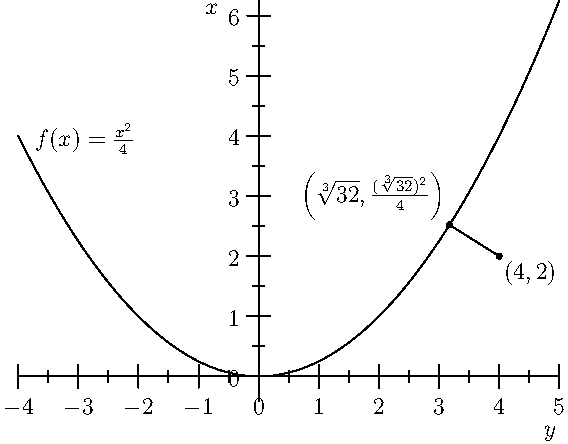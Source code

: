 size(10cm);
import graph;
yaxis("$x$",Ticks());
xaxis("$y$",Ticks());
real f(real x) {return (x^2)/4;}
draw(graph(f,-4,5));
dot("$(4,2)$",(4,2),SE);
label("$f(x) = \frac{x^2}{4}$", (-3.8,3.61),NE);
dot("$\left( \sqrt[3]{32},\frac{(\sqrt[3]{32})^2}{4}
\right)$",(3.175,2.52),NW);
draw((3.175,2.52)--(4,2));
